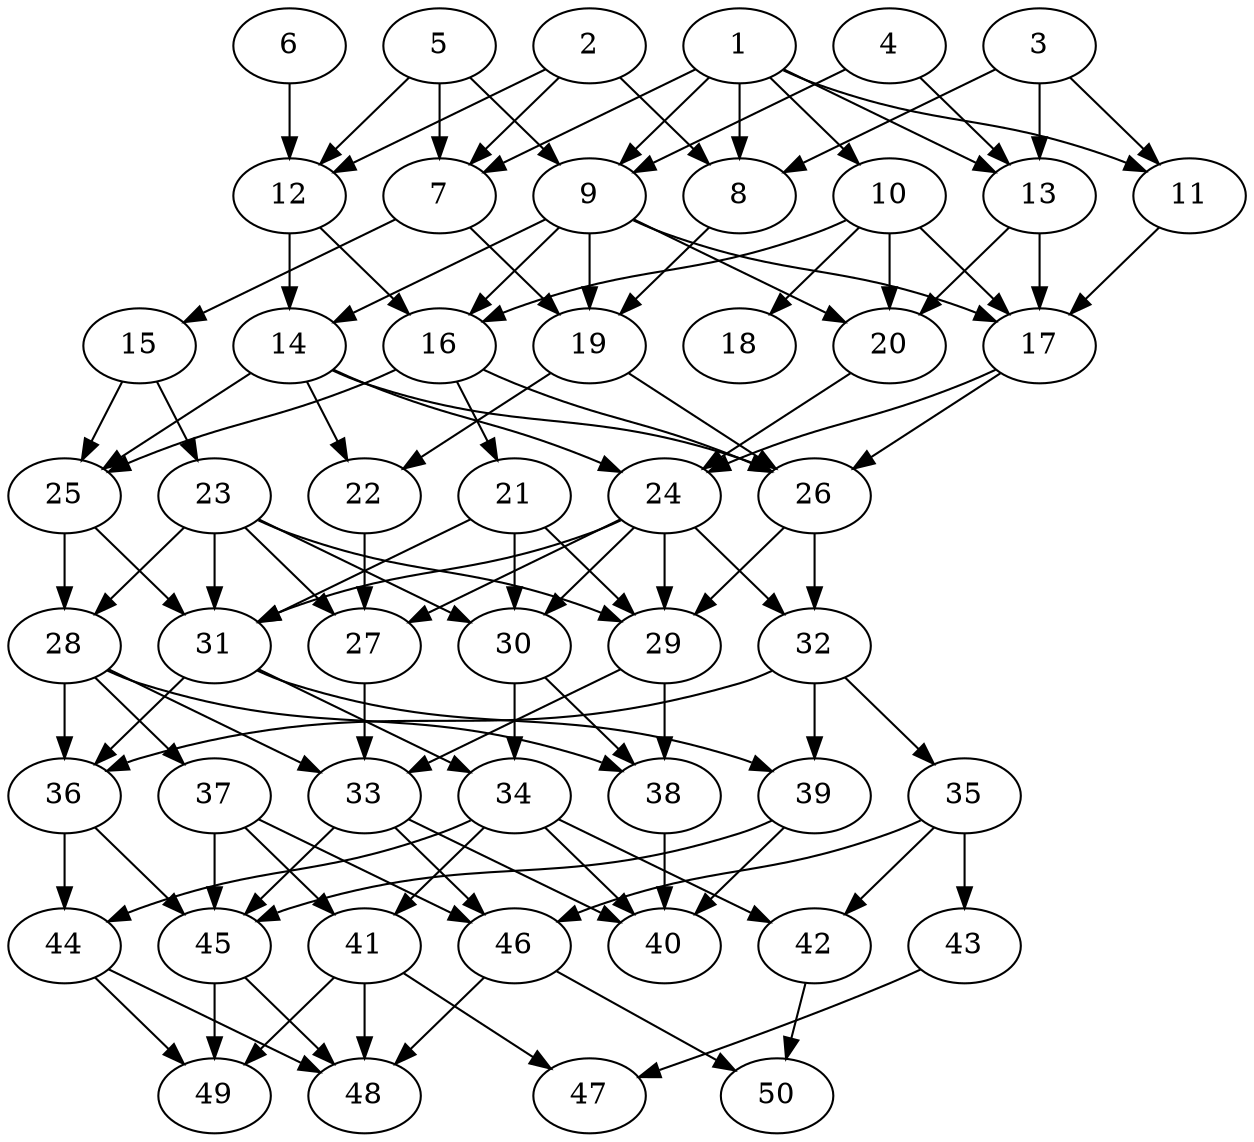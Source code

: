 // DAG automatically generated by daggen at Thu Oct  3 14:07:58 2019
// ./daggen --dot -n 50 --ccr 0.4 --fat 0.5 --regular 0.9 --density 0.6 --mindata 5242880 --maxdata 52428800 
digraph G {
  1 [size="113269760", alpha="0.01", expect_size="45307904"] 
  1 -> 7 [size ="45307904"]
  1 -> 8 [size ="45307904"]
  1 -> 9 [size ="45307904"]
  1 -> 10 [size ="45307904"]
  1 -> 11 [size ="45307904"]
  1 -> 13 [size ="45307904"]
  2 [size="127303680", alpha="0.04", expect_size="50921472"] 
  2 -> 7 [size ="50921472"]
  2 -> 8 [size ="50921472"]
  2 -> 12 [size ="50921472"]
  3 [size="59205120", alpha="0.15", expect_size="23682048"] 
  3 -> 8 [size ="23682048"]
  3 -> 11 [size ="23682048"]
  3 -> 13 [size ="23682048"]
  4 [size="71449600", alpha="0.16", expect_size="28579840"] 
  4 -> 9 [size ="28579840"]
  4 -> 13 [size ="28579840"]
  5 [size="119790080", alpha="0.07", expect_size="47916032"] 
  5 -> 7 [size ="47916032"]
  5 -> 9 [size ="47916032"]
  5 -> 12 [size ="47916032"]
  6 [size="60569600", alpha="0.17", expect_size="24227840"] 
  6 -> 12 [size ="24227840"]
  7 [size="42129920", alpha="0.07", expect_size="16851968"] 
  7 -> 15 [size ="16851968"]
  7 -> 19 [size ="16851968"]
  8 [size="24934400", alpha="0.07", expect_size="9973760"] 
  8 -> 19 [size ="9973760"]
  9 [size="15114240", alpha="0.16", expect_size="6045696"] 
  9 -> 14 [size ="6045696"]
  9 -> 16 [size ="6045696"]
  9 -> 17 [size ="6045696"]
  9 -> 19 [size ="6045696"]
  9 -> 20 [size ="6045696"]
  10 [size="29365760", alpha="0.14", expect_size="11746304"] 
  10 -> 16 [size ="11746304"]
  10 -> 17 [size ="11746304"]
  10 -> 18 [size ="11746304"]
  10 -> 20 [size ="11746304"]
  11 [size="74782720", alpha="0.06", expect_size="29913088"] 
  11 -> 17 [size ="29913088"]
  12 [size="83453440", alpha="0.19", expect_size="33381376"] 
  12 -> 14 [size ="33381376"]
  12 -> 16 [size ="33381376"]
  13 [size="106490880", alpha="0.14", expect_size="42596352"] 
  13 -> 17 [size ="42596352"]
  13 -> 20 [size ="42596352"]
  14 [size="78264320", alpha="0.10", expect_size="31305728"] 
  14 -> 22 [size ="31305728"]
  14 -> 24 [size ="31305728"]
  14 -> 25 [size ="31305728"]
  14 -> 26 [size ="31305728"]
  15 [size="57018880", alpha="0.01", expect_size="22807552"] 
  15 -> 23 [size ="22807552"]
  15 -> 25 [size ="22807552"]
  16 [size="97328640", alpha="0.19", expect_size="38931456"] 
  16 -> 21 [size ="38931456"]
  16 -> 25 [size ="38931456"]
  16 -> 26 [size ="38931456"]
  17 [size="78883840", alpha="0.18", expect_size="31553536"] 
  17 -> 24 [size ="31553536"]
  17 -> 26 [size ="31553536"]
  18 [size="119549440", alpha="0.08", expect_size="47819776"] 
  19 [size="43325440", alpha="0.15", expect_size="17330176"] 
  19 -> 22 [size ="17330176"]
  19 -> 26 [size ="17330176"]
  20 [size="18068480", alpha="0.18", expect_size="7227392"] 
  20 -> 24 [size ="7227392"]
  21 [size="103324160", alpha="0.18", expect_size="41329664"] 
  21 -> 29 [size ="41329664"]
  21 -> 30 [size ="41329664"]
  21 -> 31 [size ="41329664"]
  22 [size="19015680", alpha="0.18", expect_size="7606272"] 
  22 -> 27 [size ="7606272"]
  23 [size="129664000", alpha="0.05", expect_size="51865600"] 
  23 -> 27 [size ="51865600"]
  23 -> 28 [size ="51865600"]
  23 -> 29 [size ="51865600"]
  23 -> 30 [size ="51865600"]
  23 -> 31 [size ="51865600"]
  24 [size="94184960", alpha="0.03", expect_size="37673984"] 
  24 -> 27 [size ="37673984"]
  24 -> 29 [size ="37673984"]
  24 -> 30 [size ="37673984"]
  24 -> 31 [size ="37673984"]
  24 -> 32 [size ="37673984"]
  25 [size="35125760", alpha="0.18", expect_size="14050304"] 
  25 -> 28 [size ="14050304"]
  25 -> 31 [size ="14050304"]
  26 [size="38842880", alpha="0.02", expect_size="15537152"] 
  26 -> 29 [size ="15537152"]
  26 -> 32 [size ="15537152"]
  27 [size="35811840", alpha="0.10", expect_size="14324736"] 
  27 -> 33 [size ="14324736"]
  28 [size="22760960", alpha="0.00", expect_size="9104384"] 
  28 -> 33 [size ="9104384"]
  28 -> 36 [size ="9104384"]
  28 -> 37 [size ="9104384"]
  28 -> 38 [size ="9104384"]
  29 [size="71795200", alpha="0.11", expect_size="28718080"] 
  29 -> 33 [size ="28718080"]
  29 -> 38 [size ="28718080"]
  30 [size="40238080", alpha="0.05", expect_size="16095232"] 
  30 -> 34 [size ="16095232"]
  30 -> 38 [size ="16095232"]
  31 [size="28116480", alpha="0.09", expect_size="11246592"] 
  31 -> 34 [size ="11246592"]
  31 -> 36 [size ="11246592"]
  31 -> 39 [size ="11246592"]
  32 [size="17628160", alpha="0.04", expect_size="7051264"] 
  32 -> 35 [size ="7051264"]
  32 -> 36 [size ="7051264"]
  32 -> 39 [size ="7051264"]
  33 [size="122967040", alpha="0.16", expect_size="49186816"] 
  33 -> 40 [size ="49186816"]
  33 -> 45 [size ="49186816"]
  33 -> 46 [size ="49186816"]
  34 [size="36341760", alpha="0.19", expect_size="14536704"] 
  34 -> 40 [size ="14536704"]
  34 -> 41 [size ="14536704"]
  34 -> 42 [size ="14536704"]
  34 -> 44 [size ="14536704"]
  35 [size="52019200", alpha="0.09", expect_size="20807680"] 
  35 -> 42 [size ="20807680"]
  35 -> 43 [size ="20807680"]
  35 -> 46 [size ="20807680"]
  36 [size="40760320", alpha="0.14", expect_size="16304128"] 
  36 -> 44 [size ="16304128"]
  36 -> 45 [size ="16304128"]
  37 [size="50022400", alpha="0.09", expect_size="20008960"] 
  37 -> 41 [size ="20008960"]
  37 -> 45 [size ="20008960"]
  37 -> 46 [size ="20008960"]
  38 [size="108828160", alpha="0.03", expect_size="43531264"] 
  38 -> 40 [size ="43531264"]
  39 [size="111047680", alpha="0.02", expect_size="44419072"] 
  39 -> 40 [size ="44419072"]
  39 -> 45 [size ="44419072"]
  40 [size="58685440", alpha="0.01", expect_size="23474176"] 
  41 [size="85967360", alpha="0.16", expect_size="34386944"] 
  41 -> 47 [size ="34386944"]
  41 -> 48 [size ="34386944"]
  41 -> 49 [size ="34386944"]
  42 [size="18641920", alpha="0.12", expect_size="7456768"] 
  42 -> 50 [size ="7456768"]
  43 [size="45020160", alpha="0.08", expect_size="18008064"] 
  43 -> 47 [size ="18008064"]
  44 [size="22558720", alpha="0.18", expect_size="9023488"] 
  44 -> 48 [size ="9023488"]
  44 -> 49 [size ="9023488"]
  45 [size="16414720", alpha="0.11", expect_size="6565888"] 
  45 -> 48 [size ="6565888"]
  45 -> 49 [size ="6565888"]
  46 [size="70502400", alpha="0.08", expect_size="28200960"] 
  46 -> 48 [size ="28200960"]
  46 -> 50 [size ="28200960"]
  47 [size="33113600", alpha="0.10", expect_size="13245440"] 
  48 [size="87992320", alpha="0.13", expect_size="35196928"] 
  49 [size="105651200", alpha="0.06", expect_size="42260480"] 
  50 [size="116313600", alpha="0.03", expect_size="46525440"] 
}

